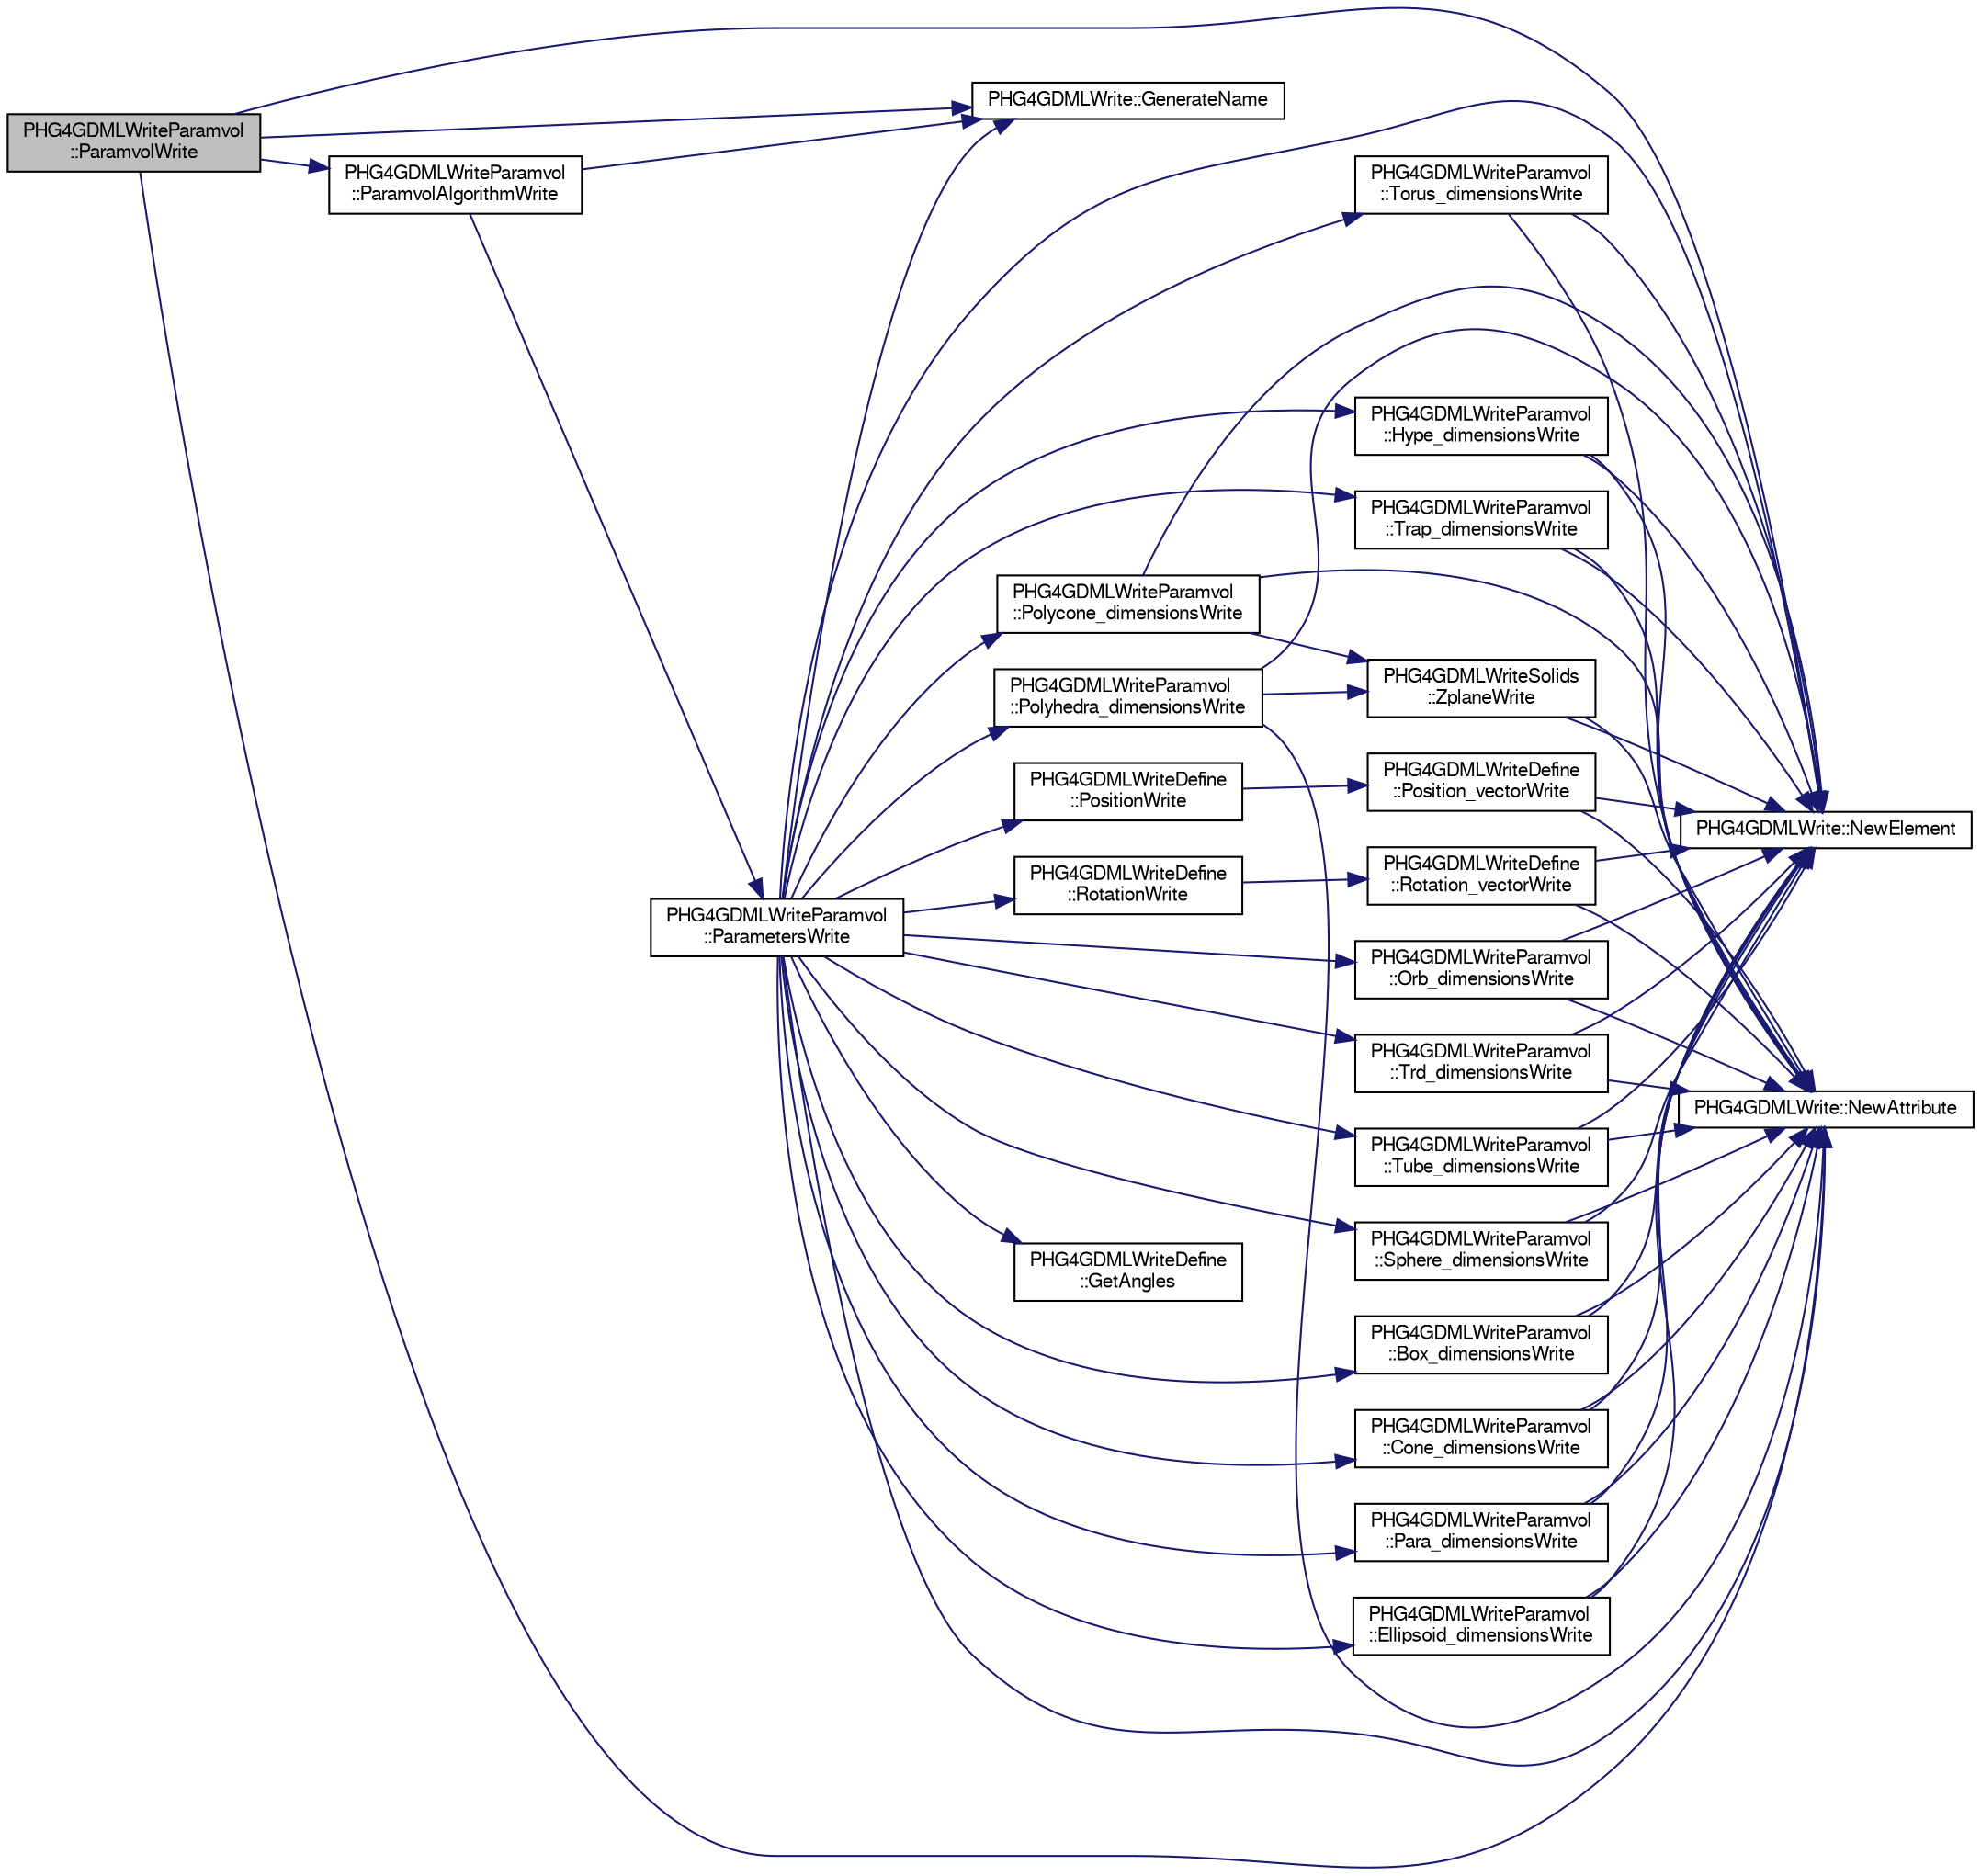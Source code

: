 digraph "PHG4GDMLWriteParamvol::ParamvolWrite"
{
  bgcolor="transparent";
  edge [fontname="FreeSans",fontsize="10",labelfontname="FreeSans",labelfontsize="10"];
  node [fontname="FreeSans",fontsize="10",shape=record];
  rankdir="LR";
  Node1 [label="PHG4GDMLWriteParamvol\l::ParamvolWrite",height=0.2,width=0.4,color="black", fillcolor="grey75", style="filled" fontcolor="black"];
  Node1 -> Node2 [color="midnightblue",fontsize="10",style="solid",fontname="FreeSans"];
  Node2 [label="PHG4GDMLWrite::GenerateName",height=0.2,width=0.4,color="black",URL="$dd/db5/classPHG4GDMLWrite.html#a16834147e17b47595b04d27a49405198"];
  Node1 -> Node3 [color="midnightblue",fontsize="10",style="solid",fontname="FreeSans"];
  Node3 [label="PHG4GDMLWrite::NewAttribute",height=0.2,width=0.4,color="black",URL="$dd/db5/classPHG4GDMLWrite.html#afe96dc9fdc7c1a0a1a96b59dc15dffa2"];
  Node1 -> Node4 [color="midnightblue",fontsize="10",style="solid",fontname="FreeSans"];
  Node4 [label="PHG4GDMLWrite::NewElement",height=0.2,width=0.4,color="black",URL="$dd/db5/classPHG4GDMLWrite.html#ada0a5579d406ec27f3150711ab83becc"];
  Node1 -> Node5 [color="midnightblue",fontsize="10",style="solid",fontname="FreeSans"];
  Node5 [label="PHG4GDMLWriteParamvol\l::ParamvolAlgorithmWrite",height=0.2,width=0.4,color="black",URL="$d8/dd9/classPHG4GDMLWriteParamvol.html#a3b3e03b3d2ce50bd3de5a9a68f314495"];
  Node5 -> Node2 [color="midnightblue",fontsize="10",style="solid",fontname="FreeSans"];
  Node5 -> Node6 [color="midnightblue",fontsize="10",style="solid",fontname="FreeSans"];
  Node6 [label="PHG4GDMLWriteParamvol\l::ParametersWrite",height=0.2,width=0.4,color="black",URL="$d8/dd9/classPHG4GDMLWriteParamvol.html#ac1ba363d8d334c018fa187f309858193"];
  Node6 -> Node7 [color="midnightblue",fontsize="10",style="solid",fontname="FreeSans"];
  Node7 [label="PHG4GDMLWriteParamvol\l::Box_dimensionsWrite",height=0.2,width=0.4,color="black",URL="$d8/dd9/classPHG4GDMLWriteParamvol.html#a38f5e401544a3dcbf1d3e49f8bb57e45"];
  Node7 -> Node3 [color="midnightblue",fontsize="10",style="solid",fontname="FreeSans"];
  Node7 -> Node4 [color="midnightblue",fontsize="10",style="solid",fontname="FreeSans"];
  Node6 -> Node8 [color="midnightblue",fontsize="10",style="solid",fontname="FreeSans"];
  Node8 [label="PHG4GDMLWriteParamvol\l::Cone_dimensionsWrite",height=0.2,width=0.4,color="black",URL="$d8/dd9/classPHG4GDMLWriteParamvol.html#a479db3d2c00958bdadbf7b5c4963fdc6"];
  Node8 -> Node3 [color="midnightblue",fontsize="10",style="solid",fontname="FreeSans"];
  Node8 -> Node4 [color="midnightblue",fontsize="10",style="solid",fontname="FreeSans"];
  Node6 -> Node9 [color="midnightblue",fontsize="10",style="solid",fontname="FreeSans"];
  Node9 [label="PHG4GDMLWriteParamvol\l::Ellipsoid_dimensionsWrite",height=0.2,width=0.4,color="black",URL="$d8/dd9/classPHG4GDMLWriteParamvol.html#aca1efafd52e225a354ae880df2cfa4a6"];
  Node9 -> Node3 [color="midnightblue",fontsize="10",style="solid",fontname="FreeSans"];
  Node9 -> Node4 [color="midnightblue",fontsize="10",style="solid",fontname="FreeSans"];
  Node6 -> Node2 [color="midnightblue",fontsize="10",style="solid",fontname="FreeSans"];
  Node6 -> Node10 [color="midnightblue",fontsize="10",style="solid",fontname="FreeSans"];
  Node10 [label="PHG4GDMLWriteDefine\l::GetAngles",height=0.2,width=0.4,color="black",URL="$d9/def/classPHG4GDMLWriteDefine.html#a73fd90a6454e36a073fd038eb944e48d"];
  Node6 -> Node11 [color="midnightblue",fontsize="10",style="solid",fontname="FreeSans"];
  Node11 [label="PHG4GDMLWriteParamvol\l::Hype_dimensionsWrite",height=0.2,width=0.4,color="black",URL="$d8/dd9/classPHG4GDMLWriteParamvol.html#a115192ad15469bbbdab4a7df58323330"];
  Node11 -> Node3 [color="midnightblue",fontsize="10",style="solid",fontname="FreeSans"];
  Node11 -> Node4 [color="midnightblue",fontsize="10",style="solid",fontname="FreeSans"];
  Node6 -> Node3 [color="midnightblue",fontsize="10",style="solid",fontname="FreeSans"];
  Node6 -> Node4 [color="midnightblue",fontsize="10",style="solid",fontname="FreeSans"];
  Node6 -> Node12 [color="midnightblue",fontsize="10",style="solid",fontname="FreeSans"];
  Node12 [label="PHG4GDMLWriteParamvol\l::Orb_dimensionsWrite",height=0.2,width=0.4,color="black",URL="$d8/dd9/classPHG4GDMLWriteParamvol.html#aade0ea32f19293f31066aeecf2d1b5f7"];
  Node12 -> Node3 [color="midnightblue",fontsize="10",style="solid",fontname="FreeSans"];
  Node12 -> Node4 [color="midnightblue",fontsize="10",style="solid",fontname="FreeSans"];
  Node6 -> Node13 [color="midnightblue",fontsize="10",style="solid",fontname="FreeSans"];
  Node13 [label="PHG4GDMLWriteParamvol\l::Para_dimensionsWrite",height=0.2,width=0.4,color="black",URL="$d8/dd9/classPHG4GDMLWriteParamvol.html#a17893bfb0bac22f5261a6a9fc504e5e0"];
  Node13 -> Node3 [color="midnightblue",fontsize="10",style="solid",fontname="FreeSans"];
  Node13 -> Node4 [color="midnightblue",fontsize="10",style="solid",fontname="FreeSans"];
  Node6 -> Node14 [color="midnightblue",fontsize="10",style="solid",fontname="FreeSans"];
  Node14 [label="PHG4GDMLWriteParamvol\l::Polycone_dimensionsWrite",height=0.2,width=0.4,color="black",URL="$d8/dd9/classPHG4GDMLWriteParamvol.html#a152630075a55cde45067fbc99f0af621"];
  Node14 -> Node4 [color="midnightblue",fontsize="10",style="solid",fontname="FreeSans"];
  Node14 -> Node3 [color="midnightblue",fontsize="10",style="solid",fontname="FreeSans"];
  Node14 -> Node15 [color="midnightblue",fontsize="10",style="solid",fontname="FreeSans"];
  Node15 [label="PHG4GDMLWriteSolids\l::ZplaneWrite",height=0.2,width=0.4,color="black",URL="$d0/d94/classPHG4GDMLWriteSolids.html#a21646b90690b673d3d5f48acd22f95c3"];
  Node15 -> Node4 [color="midnightblue",fontsize="10",style="solid",fontname="FreeSans"];
  Node15 -> Node3 [color="midnightblue",fontsize="10",style="solid",fontname="FreeSans"];
  Node6 -> Node16 [color="midnightblue",fontsize="10",style="solid",fontname="FreeSans"];
  Node16 [label="PHG4GDMLWriteParamvol\l::Polyhedra_dimensionsWrite",height=0.2,width=0.4,color="black",URL="$d8/dd9/classPHG4GDMLWriteParamvol.html#af37ce5bcfc07bea2c0a4026da4fa2c3a"];
  Node16 -> Node4 [color="midnightblue",fontsize="10",style="solid",fontname="FreeSans"];
  Node16 -> Node3 [color="midnightblue",fontsize="10",style="solid",fontname="FreeSans"];
  Node16 -> Node15 [color="midnightblue",fontsize="10",style="solid",fontname="FreeSans"];
  Node6 -> Node17 [color="midnightblue",fontsize="10",style="solid",fontname="FreeSans"];
  Node17 [label="PHG4GDMLWriteDefine\l::PositionWrite",height=0.2,width=0.4,color="black",URL="$d9/def/classPHG4GDMLWriteDefine.html#a2360d759be1c4c555860e4f20bb80394"];
  Node17 -> Node18 [color="midnightblue",fontsize="10",style="solid",fontname="FreeSans"];
  Node18 [label="PHG4GDMLWriteDefine\l::Position_vectorWrite",height=0.2,width=0.4,color="black",URL="$d9/def/classPHG4GDMLWriteDefine.html#a4afdc8b4e9e647a40da36e6c6896f56d"];
  Node18 -> Node3 [color="midnightblue",fontsize="10",style="solid",fontname="FreeSans"];
  Node18 -> Node4 [color="midnightblue",fontsize="10",style="solid",fontname="FreeSans"];
  Node6 -> Node19 [color="midnightblue",fontsize="10",style="solid",fontname="FreeSans"];
  Node19 [label="PHG4GDMLWriteDefine\l::RotationWrite",height=0.2,width=0.4,color="black",URL="$d9/def/classPHG4GDMLWriteDefine.html#a7828fe9d6b891185597a8c5afb53717d"];
  Node19 -> Node20 [color="midnightblue",fontsize="10",style="solid",fontname="FreeSans"];
  Node20 [label="PHG4GDMLWriteDefine\l::Rotation_vectorWrite",height=0.2,width=0.4,color="black",URL="$d9/def/classPHG4GDMLWriteDefine.html#a8e59febb09b3397fe38cb9ad92ab10b2"];
  Node20 -> Node3 [color="midnightblue",fontsize="10",style="solid",fontname="FreeSans"];
  Node20 -> Node4 [color="midnightblue",fontsize="10",style="solid",fontname="FreeSans"];
  Node6 -> Node21 [color="midnightblue",fontsize="10",style="solid",fontname="FreeSans"];
  Node21 [label="PHG4GDMLWriteParamvol\l::Sphere_dimensionsWrite",height=0.2,width=0.4,color="black",URL="$d8/dd9/classPHG4GDMLWriteParamvol.html#adba0dddfc7fa2597e58ee2d74fd0e18d"];
  Node21 -> Node4 [color="midnightblue",fontsize="10",style="solid",fontname="FreeSans"];
  Node21 -> Node3 [color="midnightblue",fontsize="10",style="solid",fontname="FreeSans"];
  Node6 -> Node22 [color="midnightblue",fontsize="10",style="solid",fontname="FreeSans"];
  Node22 [label="PHG4GDMLWriteParamvol\l::Torus_dimensionsWrite",height=0.2,width=0.4,color="black",URL="$d8/dd9/classPHG4GDMLWriteParamvol.html#aeb0ab329331fed2eb6f9e7222d7ff7bc"];
  Node22 -> Node4 [color="midnightblue",fontsize="10",style="solid",fontname="FreeSans"];
  Node22 -> Node3 [color="midnightblue",fontsize="10",style="solid",fontname="FreeSans"];
  Node6 -> Node23 [color="midnightblue",fontsize="10",style="solid",fontname="FreeSans"];
  Node23 [label="PHG4GDMLWriteParamvol\l::Trap_dimensionsWrite",height=0.2,width=0.4,color="black",URL="$d8/dd9/classPHG4GDMLWriteParamvol.html#aaa4605740d61253277869030be24e147"];
  Node23 -> Node4 [color="midnightblue",fontsize="10",style="solid",fontname="FreeSans"];
  Node23 -> Node3 [color="midnightblue",fontsize="10",style="solid",fontname="FreeSans"];
  Node6 -> Node24 [color="midnightblue",fontsize="10",style="solid",fontname="FreeSans"];
  Node24 [label="PHG4GDMLWriteParamvol\l::Trd_dimensionsWrite",height=0.2,width=0.4,color="black",URL="$d8/dd9/classPHG4GDMLWriteParamvol.html#abfcd4a511ec2d842230e3829ba406f54"];
  Node24 -> Node4 [color="midnightblue",fontsize="10",style="solid",fontname="FreeSans"];
  Node24 -> Node3 [color="midnightblue",fontsize="10",style="solid",fontname="FreeSans"];
  Node6 -> Node25 [color="midnightblue",fontsize="10",style="solid",fontname="FreeSans"];
  Node25 [label="PHG4GDMLWriteParamvol\l::Tube_dimensionsWrite",height=0.2,width=0.4,color="black",URL="$d8/dd9/classPHG4GDMLWriteParamvol.html#aeb0a16c27558638560ddc0f459797cc1"];
  Node25 -> Node4 [color="midnightblue",fontsize="10",style="solid",fontname="FreeSans"];
  Node25 -> Node3 [color="midnightblue",fontsize="10",style="solid",fontname="FreeSans"];
}
